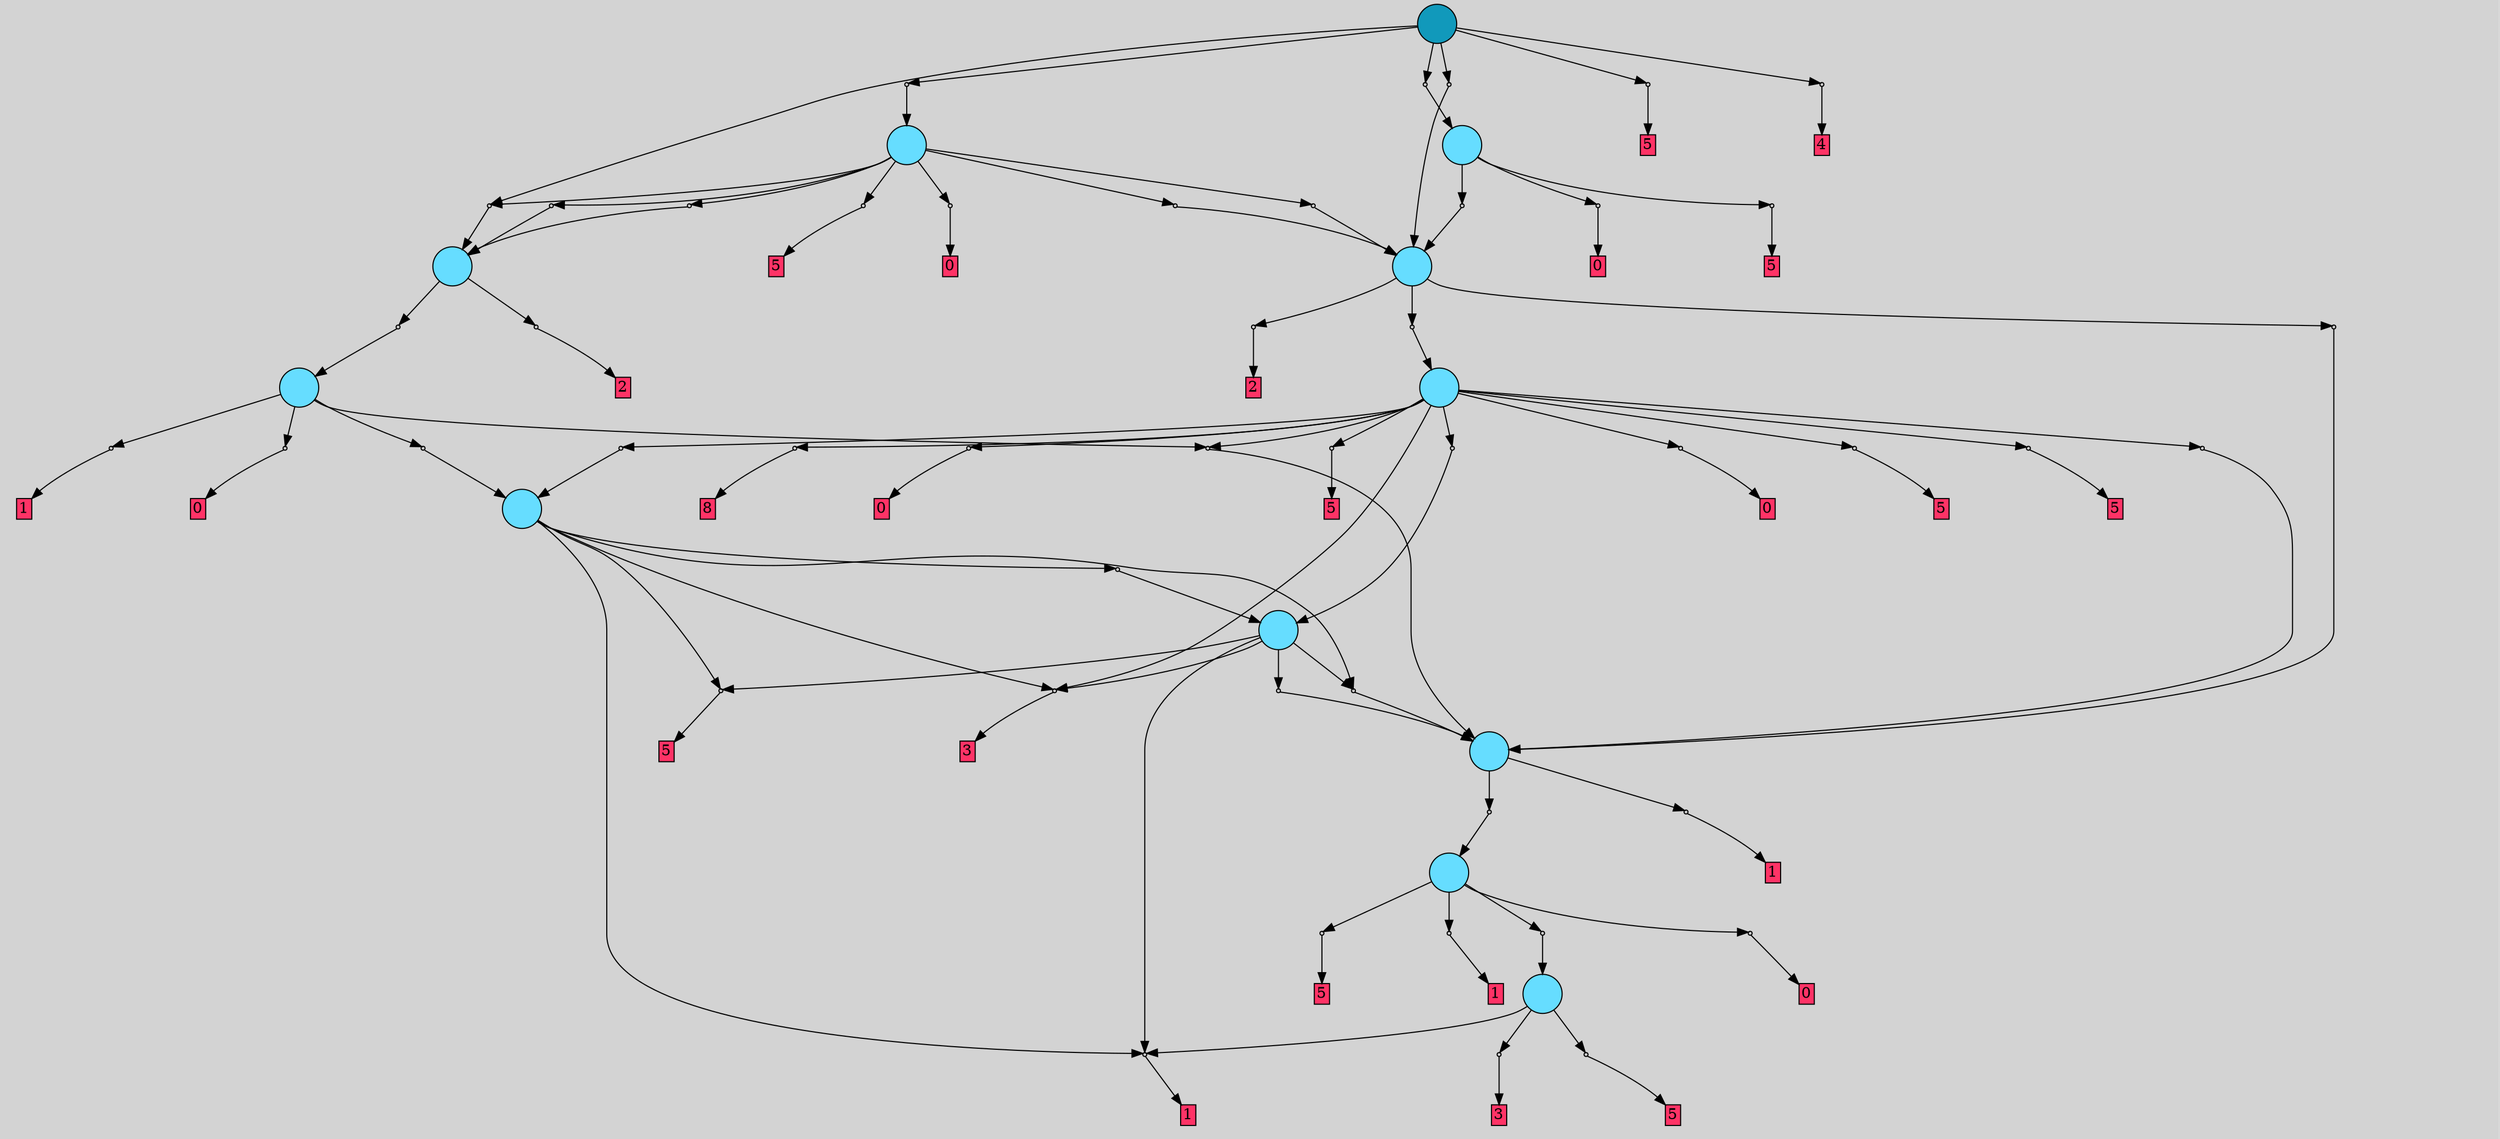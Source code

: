 // File exported with GEGELATI v1.3.1
// On the 2024-07-15 14:40:59
// With the File::TPGGraphDotExporter
digraph{
	graph[pad = "0.212, 0.055" bgcolor = lightgray]
	node[shape=circle style = filled label = ""]
		T0 [fillcolor="#66ddff"]
		T1 [fillcolor="#66ddff"]
		T2 [fillcolor="#66ddff"]
		T3 [fillcolor="#66ddff"]
		T4 [fillcolor="#66ddff"]
		T5 [fillcolor="#66ddff"]
		T6 [fillcolor="#66ddff"]
		T7 [fillcolor="#66ddff"]
		T8 [fillcolor="#66ddff"]
		T9 [fillcolor="#66ddff"]
		T10 [fillcolor="#66ddff"]
		T11 [fillcolor="#1199bb"]
		P0 [fillcolor="#cccccc" shape=point] //
		I0 [shape=box style=invis label="4|0&2|4#4|0&#92;n"]
		P0 -> I0[style=invis]
		A0 [fillcolor="#ff3366" shape=box margin=0.03 width=0 height=0 label="1"]
		T0 -> P0 -> A0
		P1 [fillcolor="#cccccc" shape=point] //
		I1 [shape=box style=invis label="0|0&2|7#2|5&#92;n"]
		P1 -> I1[style=invis]
		A1 [fillcolor="#ff3366" shape=box margin=0.03 width=0 height=0 label="5"]
		T0 -> P1 -> A1
		P2 [fillcolor="#cccccc" shape=point] //
		I2 [shape=box style=invis label=""]
		P2 -> I2[style=invis]
		A2 [fillcolor="#ff3366" shape=box margin=0.03 width=0 height=0 label="3"]
		T0 -> P2 -> A2
		P3 [fillcolor="#cccccc" shape=point] //
		I3 [shape=box style=invis label=""]
		P3 -> I3[style=invis]
		A3 [fillcolor="#ff3366" shape=box margin=0.03 width=0 height=0 label="0"]
		T1 -> P3 -> A3
		P4 [fillcolor="#cccccc" shape=point] //
		I4 [shape=box style=invis label="0|0&2|7#2|0&#92;n"]
		P4 -> I4[style=invis]
		T1 -> P4 -> T0
		P5 [fillcolor="#cccccc" shape=point] //
		I5 [shape=box style=invis label="0|0&2|7#2|5&#92;n"]
		P5 -> I5[style=invis]
		A4 [fillcolor="#ff3366" shape=box margin=0.03 width=0 height=0 label="5"]
		T1 -> P5 -> A4
		P6 [fillcolor="#cccccc" shape=point] //
		I6 [shape=box style=invis label="4|0&2|4#4|0&#92;n"]
		P6 -> I6[style=invis]
		A5 [fillcolor="#ff3366" shape=box margin=0.03 width=0 height=0 label="1"]
		T1 -> P6 -> A5
		P7 [fillcolor="#cccccc" shape=point] //
		I7 [shape=box style=invis label="2|0&4|3#4|7&#92;n"]
		P7 -> I7[style=invis]
		T2 -> P7 -> T1
		P8 [fillcolor="#cccccc" shape=point] //
		I8 [shape=box style=invis label="2|0&4|0#4|7&#92;n"]
		P8 -> I8[style=invis]
		A6 [fillcolor="#ff3366" shape=box margin=0.03 width=0 height=0 label="1"]
		T2 -> P8 -> A6
		P9 [fillcolor="#cccccc" shape=point] //
		I9 [shape=box style=invis label="0|0&3|7#2|5&#92;n"]
		P9 -> I9[style=invis]
		A7 [fillcolor="#ff3366" shape=box margin=0.03 width=0 height=0 label="5"]
		T3 -> P9 -> A7
		P10 [fillcolor="#cccccc" shape=point] //
		I10 [shape=box style=invis label="1|0&3|7#2|5&#92;n"]
		P10 -> I10[style=invis]
		A8 [fillcolor="#ff3366" shape=box margin=0.03 width=0 height=0 label="3"]
		T3 -> P10 -> A8
		T3 -> P0
		P11 [fillcolor="#cccccc" shape=point] //
		I11 [shape=box style=invis label="2|0&2|0#1|1&#92;n"]
		P11 -> I11[style=invis]
		T3 -> P11 -> T2
		P12 [fillcolor="#cccccc" shape=point] //
		I12 [shape=box style=invis label="8|0&2|0#1|1&#92;n"]
		P12 -> I12[style=invis]
		T3 -> P12 -> T2
		T4 -> P0
		T4 -> P12
		T4 -> P10
		P13 [fillcolor="#cccccc" shape=point] //
		I13 [shape=box style=invis label="0|0&3|0#2|5&#92;n"]
		P13 -> I13[style=invis]
		T4 -> P13 -> T3
		T4 -> P9
		P14 [fillcolor="#cccccc" shape=point] //
		I14 [shape=box style=invis label="4|0&2|4#1|0&#92;n"]
		P14 -> I14[style=invis]
		A9 [fillcolor="#ff3366" shape=box margin=0.03 width=0 height=0 label="1"]
		T5 -> P14 -> A9
		P15 [fillcolor="#cccccc" shape=point] //
		I15 [shape=box style=invis label="0|0&3|7#2|4&#92;n"]
		P15 -> I15[style=invis]
		T5 -> P15 -> T4
		P16 [fillcolor="#cccccc" shape=point] //
		I16 [shape=box style=invis label="2|0&2|0#1|1&#92;n"]
		P16 -> I16[style=invis]
		T5 -> P16 -> T2
		P17 [fillcolor="#cccccc" shape=point] //
		I17 [shape=box style=invis label="7|0&2|3#2|2&#92;n"]
		P17 -> I17[style=invis]
		A10 [fillcolor="#ff3366" shape=box margin=0.03 width=0 height=0 label="0"]
		T5 -> P17 -> A10
		P18 [fillcolor="#cccccc" shape=point] //
		I18 [shape=box style=invis label="6|0&2|7#1|4&#92;n"]
		P18 -> I18[style=invis]
		A11 [fillcolor="#ff3366" shape=box margin=0.03 width=0 height=0 label="8"]
		T6 -> P18 -> A11
		P19 [fillcolor="#cccccc" shape=point] //
		I19 [shape=box style=invis label="1|0&1|1#0|3&#92;n"]
		P19 -> I19[style=invis]
		A12 [fillcolor="#ff3366" shape=box margin=0.03 width=0 height=0 label="0"]
		T6 -> P19 -> A12
		P20 [fillcolor="#cccccc" shape=point] //
		I20 [shape=box style=invis label="5|0&4|7#0|5&#92;n"]
		P20 -> I20[style=invis]
		T6 -> P20 -> T4
		P21 [fillcolor="#cccccc" shape=point] //
		I21 [shape=box style=invis label="2|0&2|0#3|1&#92;n"]
		P21 -> I21[style=invis]
		T6 -> P21 -> T2
		T6 -> P16
		P22 [fillcolor="#cccccc" shape=point] //
		I22 [shape=box style=invis label="0|0&2|7#2|5&#92;n"]
		P22 -> I22[style=invis]
		A13 [fillcolor="#ff3366" shape=box margin=0.03 width=0 height=0 label="5"]
		T6 -> P22 -> A13
		P23 [fillcolor="#cccccc" shape=point] //
		I23 [shape=box style=invis label="0|0&0|3#2|6&#92;n"]
		P23 -> I23[style=invis]
		A14 [fillcolor="#ff3366" shape=box margin=0.03 width=0 height=0 label="0"]
		T6 -> P23 -> A14
		T6 -> P10
		P24 [fillcolor="#cccccc" shape=point] //
		I24 [shape=box style=invis label="5|0&3|3#2|2&#92;n"]
		P24 -> I24[style=invis]
		A15 [fillcolor="#ff3366" shape=box margin=0.03 width=0 height=0 label="5"]
		T6 -> P24 -> A15
		P25 [fillcolor="#cccccc" shape=point] //
		I25 [shape=box style=invis label="5|0&3|7#2|5&#92;n"]
		P25 -> I25[style=invis]
		A16 [fillcolor="#ff3366" shape=box margin=0.03 width=0 height=0 label="5"]
		T6 -> P25 -> A16
		P26 [fillcolor="#cccccc" shape=point] //
		I26 [shape=box style=invis label="0|0&3|7#2|5&#92;n"]
		P26 -> I26[style=invis]
		T6 -> P26 -> T3
		P27 [fillcolor="#cccccc" shape=point] //
		I27 [shape=box style=invis label="2|0&2|7#2|5&#92;n"]
		P27 -> I27[style=invis]
		A17 [fillcolor="#ff3366" shape=box margin=0.03 width=0 height=0 label="2"]
		T7 -> P27 -> A17
		P28 [fillcolor="#cccccc" shape=point] //
		I28 [shape=box style=invis label="0|0&4|1#2|2&#92;n"]
		P28 -> I28[style=invis]
		T7 -> P28 -> T5
		P29 [fillcolor="#cccccc" shape=point] //
		I29 [shape=box style=invis label="2|0&2|0#3|1&#92;n"]
		P29 -> I29[style=invis]
		T8 -> P29 -> T2
		P30 [fillcolor="#cccccc" shape=point] //
		I30 [shape=box style=invis label="1|0&4|2#0|3&#92;n"]
		P30 -> I30[style=invis]
		T8 -> P30 -> T6
		P31 [fillcolor="#cccccc" shape=point] //
		I31 [shape=box style=invis label="2|0&2|3#2|5&#92;n"]
		P31 -> I31[style=invis]
		A18 [fillcolor="#ff3366" shape=box margin=0.03 width=0 height=0 label="2"]
		T8 -> P31 -> A18
		P32 [fillcolor="#cccccc" shape=point] //
		I32 [shape=box style=invis label="2|0&4|4#2|3&#92;n"]
		P32 -> I32[style=invis]
		T9 -> P32 -> T7
		P33 [fillcolor="#cccccc" shape=point] //
		I33 [shape=box style=invis label="2|0&4|7#2|4&#92;n"]
		P33 -> I33[style=invis]
		T9 -> P33 -> T8
		P34 [fillcolor="#cccccc" shape=point] //
		I34 [shape=box style=invis label="3|0&4|4#2|3&#92;n"]
		P34 -> I34[style=invis]
		T9 -> P34 -> T7
		P35 [fillcolor="#cccccc" shape=point] //
		I35 [shape=box style=invis label="1|0&1|1#0|3&#92;n"]
		P35 -> I35[style=invis]
		T9 -> P35 -> T8
		P36 [fillcolor="#cccccc" shape=point] //
		I36 [shape=box style=invis label="0|0&2|0#2|5&#92;n"]
		P36 -> I36[style=invis]
		A19 [fillcolor="#ff3366" shape=box margin=0.03 width=0 height=0 label="5"]
		T9 -> P36 -> A19
		P37 [fillcolor="#cccccc" shape=point] //
		I37 [shape=box style=invis label="8|0&3|0#0|5&#92;n"]
		P37 -> I37[style=invis]
		T9 -> P37 -> T7
		P38 [fillcolor="#cccccc" shape=point] //
		I38 [shape=box style=invis label="1|0&1|7#2|2&#92;n"]
		P38 -> I38[style=invis]
		A20 [fillcolor="#ff3366" shape=box margin=0.03 width=0 height=0 label="0"]
		T9 -> P38 -> A20
		P39 [fillcolor="#cccccc" shape=point] //
		I39 [shape=box style=invis label="0|0&0|6#1|6&#92;n"]
		P39 -> I39[style=invis]
		A21 [fillcolor="#ff3366" shape=box margin=0.03 width=0 height=0 label="0"]
		T10 -> P39 -> A21
		P40 [fillcolor="#cccccc" shape=point] //
		I40 [shape=box style=invis label="0|0&1|7#2|5&#92;n"]
		P40 -> I40[style=invis]
		A22 [fillcolor="#ff3366" shape=box margin=0.03 width=0 height=0 label="5"]
		T10 -> P40 -> A22
		P41 [fillcolor="#cccccc" shape=point] //
		I41 [shape=box style=invis label="4|0&1|1#0|3&#92;n"]
		P41 -> I41[style=invis]
		T10 -> P41 -> T8
		P42 [fillcolor="#cccccc" shape=point] //
		I42 [shape=box style=invis label="2|0&1|4#1|2&#92;n"]
		P42 -> I42[style=invis]
		T11 -> P42 -> T9
		P43 [fillcolor="#cccccc" shape=point] //
		I43 [shape=box style=invis label="2|0&4|7#2|4&#92;n"]
		P43 -> I43[style=invis]
		T11 -> P43 -> T8
		P44 [fillcolor="#cccccc" shape=point] //
		I44 [shape=box style=invis label="7|0&4|1#4|2&#92;n"]
		P44 -> I44[style=invis]
		T11 -> P44 -> T10
		P45 [fillcolor="#cccccc" shape=point] //
		I45 [shape=box style=invis label="0|0&2|7#2|5&#92;n"]
		P45 -> I45[style=invis]
		A23 [fillcolor="#ff3366" shape=box margin=0.03 width=0 height=0 label="5"]
		T11 -> P45 -> A23
		P46 [fillcolor="#cccccc" shape=point] //
		I46 [shape=box style=invis label="8|0&2|2#3|7&#92;n"]
		P46 -> I46[style=invis]
		A24 [fillcolor="#ff3366" shape=box margin=0.03 width=0 height=0 label="4"]
		T11 -> P46 -> A24
		T11 -> P37
		{ rank= same T11 }
}
